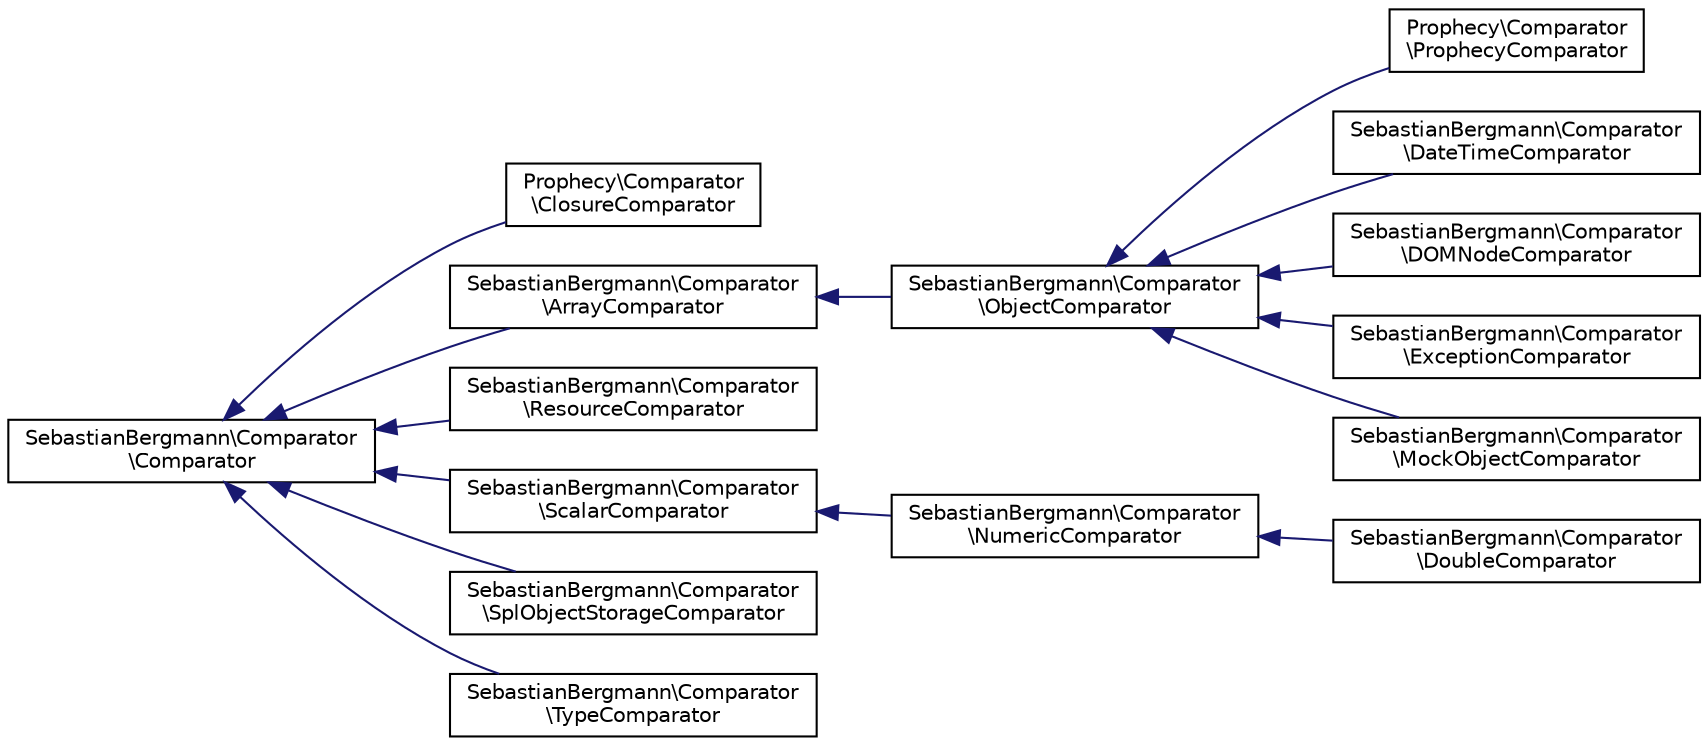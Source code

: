 digraph "Graphical Class Hierarchy"
{
  edge [fontname="Helvetica",fontsize="10",labelfontname="Helvetica",labelfontsize="10"];
  node [fontname="Helvetica",fontsize="10",shape=record];
  rankdir="LR";
  Node0 [label="SebastianBergmann\\Comparator\l\\Comparator",height=0.2,width=0.4,color="black", fillcolor="white", style="filled",URL="$classSebastianBergmann_1_1Comparator_1_1Comparator.html"];
  Node0 -> Node1 [dir="back",color="midnightblue",fontsize="10",style="solid",fontname="Helvetica"];
  Node1 [label="Prophecy\\Comparator\l\\ClosureComparator",height=0.2,width=0.4,color="black", fillcolor="white", style="filled",URL="$classProphecy_1_1Comparator_1_1ClosureComparator.html"];
  Node0 -> Node2 [dir="back",color="midnightblue",fontsize="10",style="solid",fontname="Helvetica"];
  Node2 [label="SebastianBergmann\\Comparator\l\\ArrayComparator",height=0.2,width=0.4,color="black", fillcolor="white", style="filled",URL="$classSebastianBergmann_1_1Comparator_1_1ArrayComparator.html"];
  Node2 -> Node3 [dir="back",color="midnightblue",fontsize="10",style="solid",fontname="Helvetica"];
  Node3 [label="SebastianBergmann\\Comparator\l\\ObjectComparator",height=0.2,width=0.4,color="black", fillcolor="white", style="filled",URL="$classSebastianBergmann_1_1Comparator_1_1ObjectComparator.html"];
  Node3 -> Node4 [dir="back",color="midnightblue",fontsize="10",style="solid",fontname="Helvetica"];
  Node4 [label="Prophecy\\Comparator\l\\ProphecyComparator",height=0.2,width=0.4,color="black", fillcolor="white", style="filled",URL="$classProphecy_1_1Comparator_1_1ProphecyComparator.html"];
  Node3 -> Node5 [dir="back",color="midnightblue",fontsize="10",style="solid",fontname="Helvetica"];
  Node5 [label="SebastianBergmann\\Comparator\l\\DateTimeComparator",height=0.2,width=0.4,color="black", fillcolor="white", style="filled",URL="$classSebastianBergmann_1_1Comparator_1_1DateTimeComparator.html"];
  Node3 -> Node6 [dir="back",color="midnightblue",fontsize="10",style="solid",fontname="Helvetica"];
  Node6 [label="SebastianBergmann\\Comparator\l\\DOMNodeComparator",height=0.2,width=0.4,color="black", fillcolor="white", style="filled",URL="$classSebastianBergmann_1_1Comparator_1_1DOMNodeComparator.html"];
  Node3 -> Node7 [dir="back",color="midnightblue",fontsize="10",style="solid",fontname="Helvetica"];
  Node7 [label="SebastianBergmann\\Comparator\l\\ExceptionComparator",height=0.2,width=0.4,color="black", fillcolor="white", style="filled",URL="$classSebastianBergmann_1_1Comparator_1_1ExceptionComparator.html"];
  Node3 -> Node8 [dir="back",color="midnightblue",fontsize="10",style="solid",fontname="Helvetica"];
  Node8 [label="SebastianBergmann\\Comparator\l\\MockObjectComparator",height=0.2,width=0.4,color="black", fillcolor="white", style="filled",URL="$classSebastianBergmann_1_1Comparator_1_1MockObjectComparator.html"];
  Node0 -> Node9 [dir="back",color="midnightblue",fontsize="10",style="solid",fontname="Helvetica"];
  Node9 [label="SebastianBergmann\\Comparator\l\\ResourceComparator",height=0.2,width=0.4,color="black", fillcolor="white", style="filled",URL="$classSebastianBergmann_1_1Comparator_1_1ResourceComparator.html"];
  Node0 -> Node10 [dir="back",color="midnightblue",fontsize="10",style="solid",fontname="Helvetica"];
  Node10 [label="SebastianBergmann\\Comparator\l\\ScalarComparator",height=0.2,width=0.4,color="black", fillcolor="white", style="filled",URL="$classSebastianBergmann_1_1Comparator_1_1ScalarComparator.html"];
  Node10 -> Node11 [dir="back",color="midnightblue",fontsize="10",style="solid",fontname="Helvetica"];
  Node11 [label="SebastianBergmann\\Comparator\l\\NumericComparator",height=0.2,width=0.4,color="black", fillcolor="white", style="filled",URL="$classSebastianBergmann_1_1Comparator_1_1NumericComparator.html"];
  Node11 -> Node12 [dir="back",color="midnightblue",fontsize="10",style="solid",fontname="Helvetica"];
  Node12 [label="SebastianBergmann\\Comparator\l\\DoubleComparator",height=0.2,width=0.4,color="black", fillcolor="white", style="filled",URL="$classSebastianBergmann_1_1Comparator_1_1DoubleComparator.html"];
  Node0 -> Node13 [dir="back",color="midnightblue",fontsize="10",style="solid",fontname="Helvetica"];
  Node13 [label="SebastianBergmann\\Comparator\l\\SplObjectStorageComparator",height=0.2,width=0.4,color="black", fillcolor="white", style="filled",URL="$classSebastianBergmann_1_1Comparator_1_1SplObjectStorageComparator.html"];
  Node0 -> Node14 [dir="back",color="midnightblue",fontsize="10",style="solid",fontname="Helvetica"];
  Node14 [label="SebastianBergmann\\Comparator\l\\TypeComparator",height=0.2,width=0.4,color="black", fillcolor="white", style="filled",URL="$classSebastianBergmann_1_1Comparator_1_1TypeComparator.html"];
}
